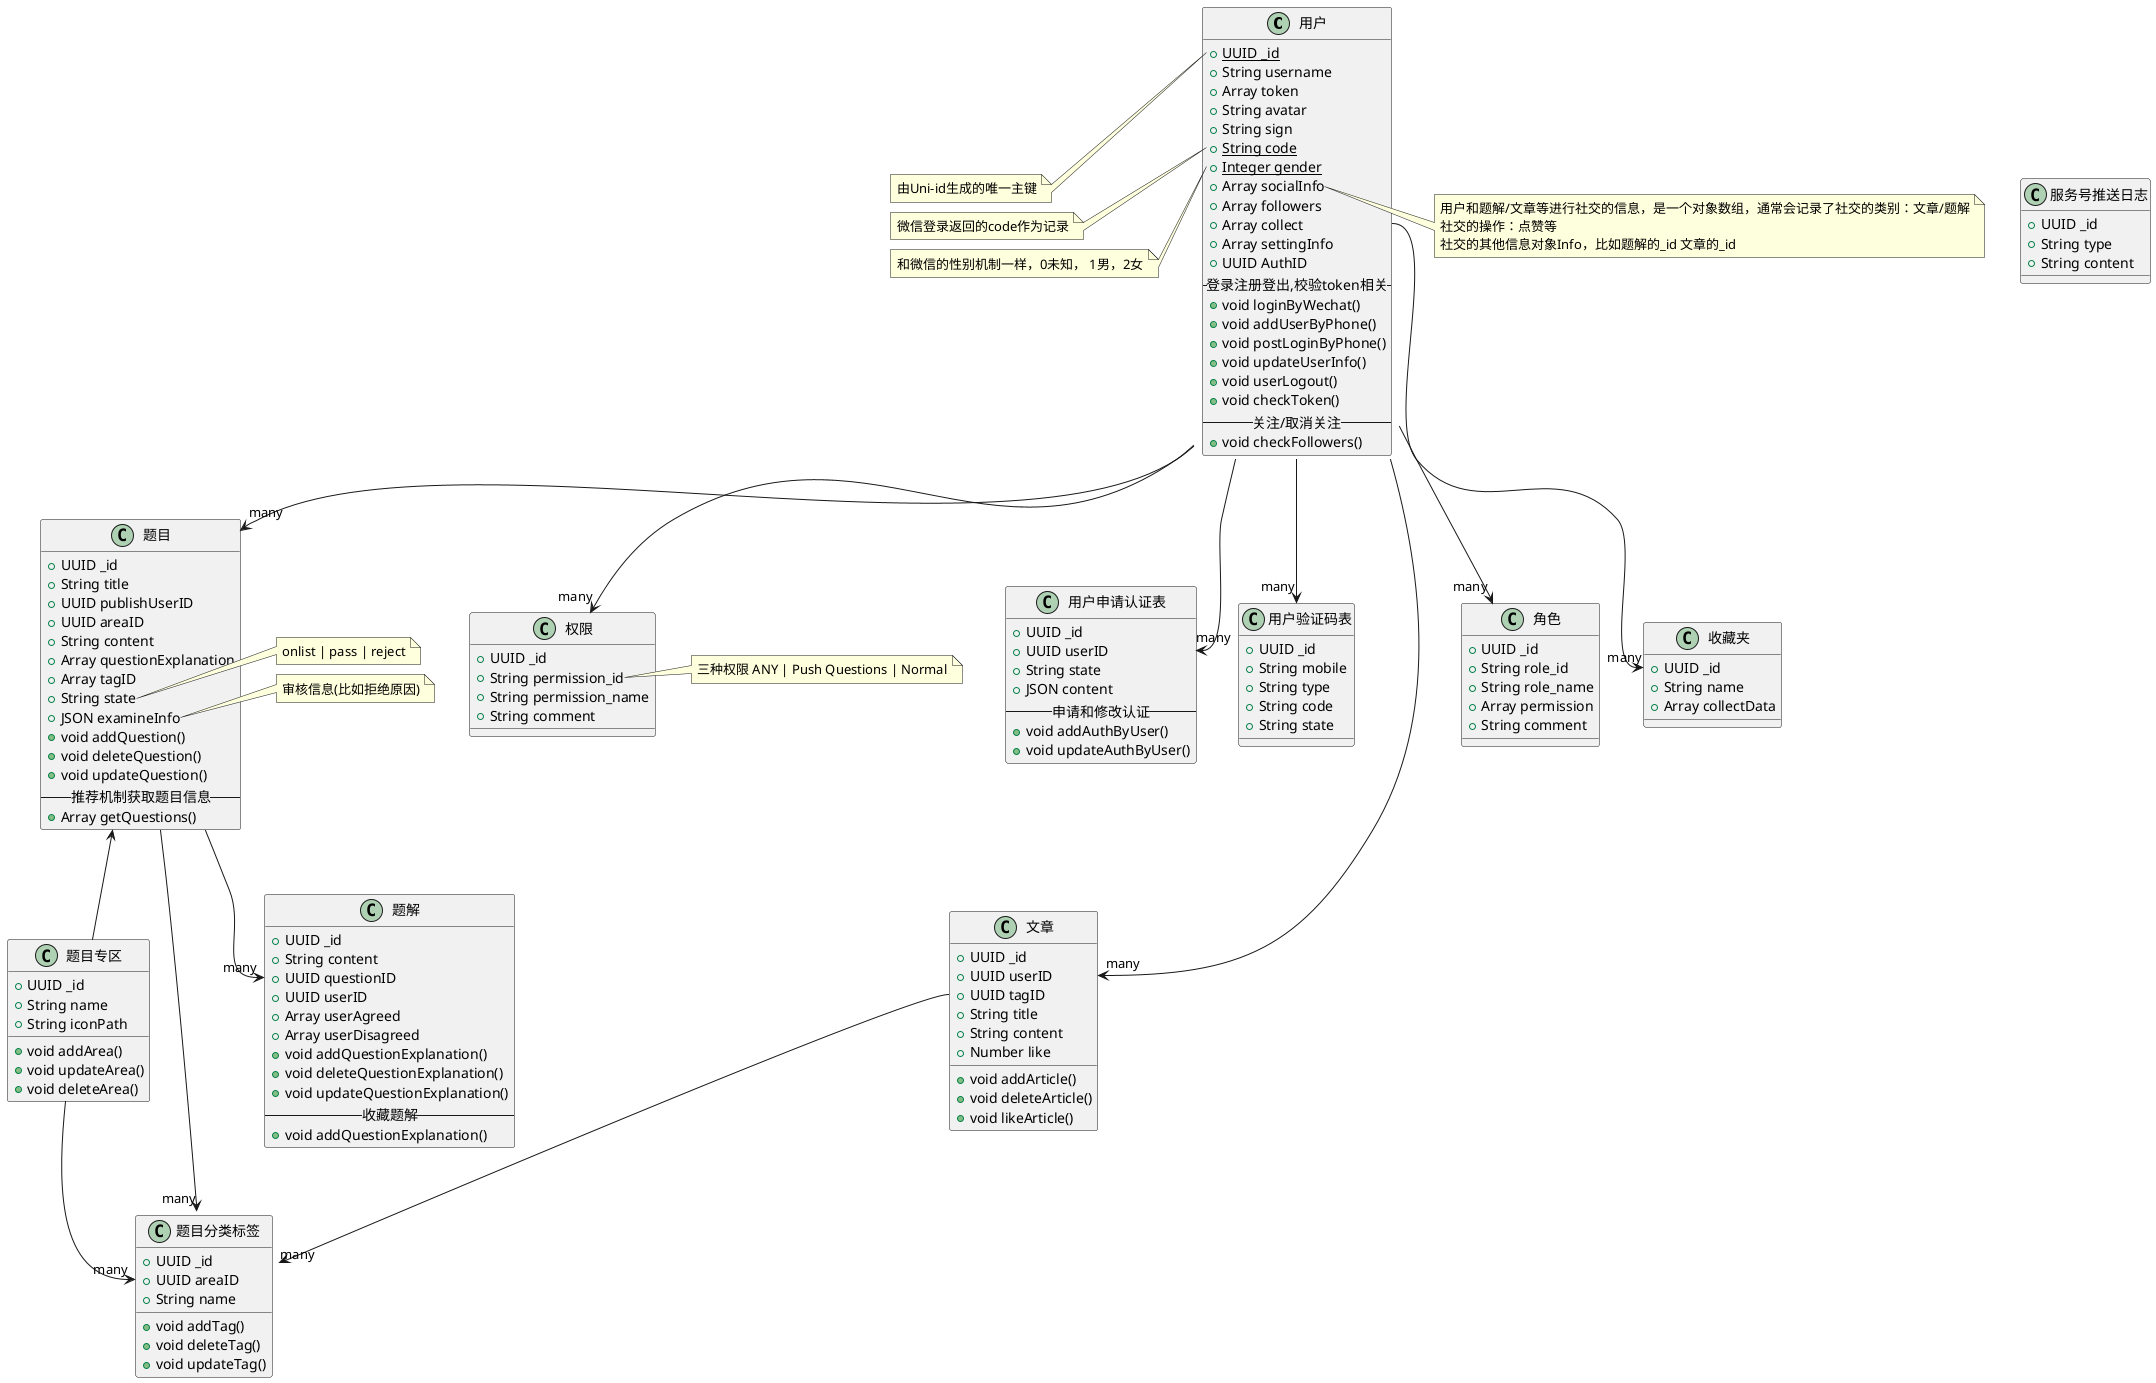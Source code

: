 @startuml
class 用户 {
    {static} +UUID _id
    +String username
    +Array token
    +String avatar
    +String sign
    {static} +String code
    {static} +Integer gender
    +Array socialInfo
    +Array followers
    +Array collect
    +Array settingInfo
    +UUID AuthID
    --登录注册登出,校验token相关--
    +void loginByWechat()
    +void addUserByPhone()
    +void postLoginByPhone()
    +void updateUserInfo()
    +void userLogout()
    +void checkToken()
    --关注/取消关注--
    +void checkFollowers()
}
class 收藏夹 {
    +UUID _id
    +String name
    +Array collectData
}
class 用户申请认证表{
    +UUID _id
    +UUID userID
    +String state
    +JSON content
    --申请和修改认证--
    +void addAuthByUser()
    +void updateAuthByUser()
}
class 用户验证码表{
    +UUID _id
    +String mobile
    +String type
    +String code
    +String state
}
class 题目专区 {
    +UUID _id
    +String name
    +String iconPath
    +void addArea()
    +void updateArea()
    +void deleteArea()
}
class 题目分类标签{
    +UUID _id
    +UUID areaID
    +String name
    +void addTag()
    +void deleteTag()
    +void updateTag()
}
class 题目 {
    +UUID _id
    +String title
    +UUID publishUserID
    +UUID areaID
    +String content
    +Array questionExplanation
    +Array tagID
    +String state
    +JSON examineInfo
    +void addQuestion()
    +void deleteQuestion()
    +void updateQuestion()
    --推荐机制获取题目信息--
    +Array getQuestions()
}
class 题解{
    +UUID _id
    +String content
    +UUID questionID
    +UUID userID
    +Array userAgreed
    +Array userDisagreed
    +void addQuestionExplanation()
    +void deleteQuestionExplanation()
    +void updateQuestionExplanation()
    --收藏题解--
    +void addQuestionExplanation()
}


class 文章{
    +UUID _id
    +UUID userID
    +UUID tagID
    +String title
    +String content
    +Number like
    +void addArticle()
    +void deleteArticle()
    +void likeArticle()
}

class 角色{
    +UUID _id
    +String role_id
    +String role_name
    +Array permission
    +String comment
}
class 权限{
    +UUID _id
    +String permission_id
    +String permission_name
    +String comment
}


class 服务号推送日志{
    +UUID _id
    +String type
    +String content
}

题目专区 --> "many" 题目分类标签::areaID
用户 --> "many" 题目
用户 --> "many" 用户申请认证表::userID
用户 --> "many" 文章::userID
用户 --> "many" 角色
用户 --> "many" 用户验证码表
用户::collect --> "many" 收藏夹::_id
用户 --> "many" 权限
文章::tagID --> "many" 题目分类标签
题目 --> "many" 题目分类标签
题目 <-- 题目专区
题目 --> "many" 题解::questionID
note left of 用户::_id
由Uni-id生成的唯一主键
end note
note right of 用户::socialInfo
用户和题解/文章等进行社交的信息，是一个对象数组，通常会记录了社交的类别：文章/题解
社交的操作：点赞等
社交的其他信息对象Info，比如题解的_id 文章的_id
end note
note left of 用户::code
微信登录返回的code作为记录
end note
note left of 用户::gender
和微信的性别机制一样，0未知， 1男，2女
end note
note right of 题目::state
onlist | pass | reject
end note
note right of 题目::examineInfo
审核信息(比如拒绝原因)
end note
note right of 权限::permission_id
三种权限 ANY | Push Questions | Normal
end note
@enduml